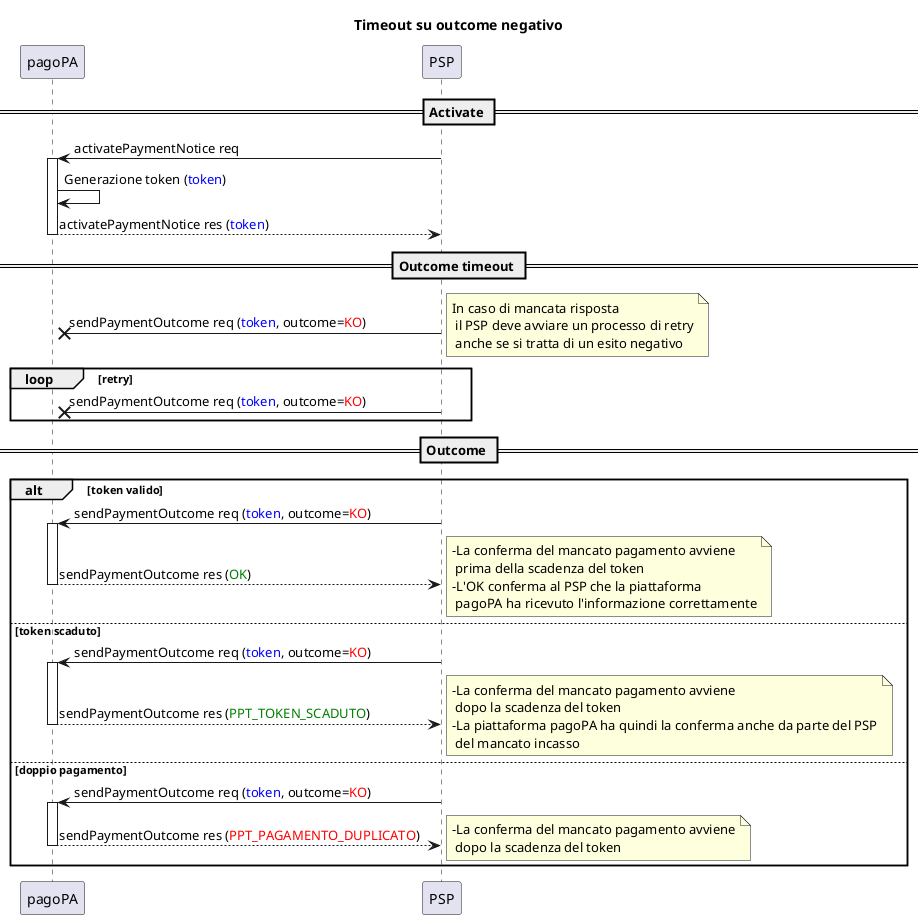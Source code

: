 @startuml outcomeKOTimeout
title Timeout su outcome negativo

participant pagoPA
participant PSP

== Activate ==

PSP -> pagoPA: activatePaymentNotice req
activate pagoPA
pagoPA -> pagoPA: Generazione token (<color blue>token</color>)
pagoPA --> PSP: activatePaymentNotice res (<color blue>token</color>)
deactivate pagoPA

== Outcome timeout ==

PSP ->x pagoPA: sendPaymentOutcome req (<color blue>token</color>, outcome=<color red>KO</color>)
note right: In caso di mancata risposta \n il PSP deve avviare un processo di retry\n anche se si tratta di un esito negativo

loop retry
    PSP ->x pagoPA: sendPaymentOutcome req (<color blue>token</color>, outcome=<color red>KO</color>)
end

== Outcome ==

alt token valido
    PSP -> pagoPA: sendPaymentOutcome req (<color blue>token</color>, outcome=<color red>KO</color>)
    activate pagoPA
    pagoPA --> PSP: sendPaymentOutcome res (<color green>OK</color>)
    deactivate pagoPA
    note right: -La conferma del mancato pagamento avviene\n prima della scadenza del token\n-L'OK conferma al PSP che la piattaforma\n pagoPA ha ricevuto l'informazione correttamente
else token scaduto
    PSP -> pagoPA: sendPaymentOutcome req (<color blue>token</color>, outcome=<color red>KO</color>)
    activate pagoPA    
    pagoPA --> PSP: sendPaymentOutcome res (<color green>PPT_TOKEN_SCADUTO</color>)
    deactivate pagoPA
    note right: -La conferma del mancato pagamento avviene\n dopo la scadenza del token\n-La piattaforma pagoPA ha quindi la conferma anche da parte del PSP\n del mancato incasso 
else doppio pagamento
    PSP -> pagoPA: sendPaymentOutcome req (<color blue>token</color>, outcome=<color red>KO</color>)
    activate pagoPA    
    pagoPA --> PSP: sendPaymentOutcome res (<color red>PPT_PAGAMENTO_DUPLICATO</color>)
    deactivate pagoPA
    note right: -La conferma del mancato pagamento avviene\n dopo la scadenza del token
end


@enduml
